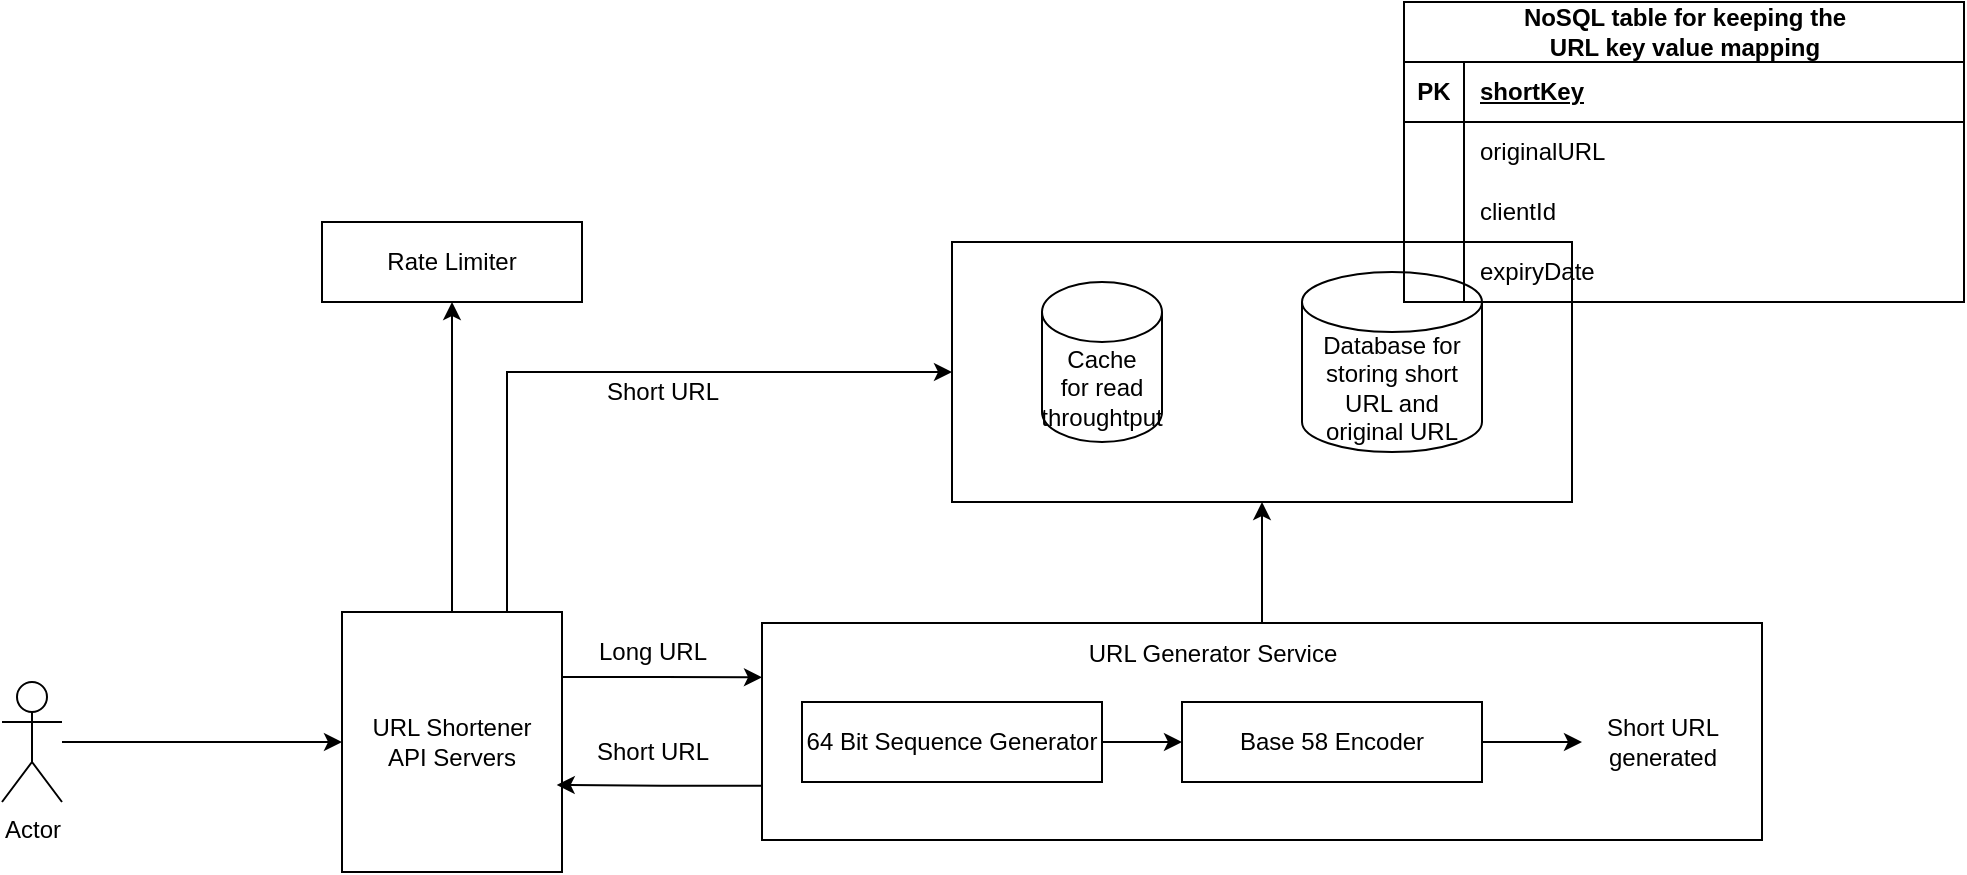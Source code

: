 <mxfile version="25.0.0">
  <diagram name="Page-1" id="KNPRO4BdjhVBIe6kqxwZ">
    <mxGraphModel dx="1647" dy="2034" grid="1" gridSize="10" guides="1" tooltips="1" connect="1" arrows="1" fold="1" page="1" pageScale="1" pageWidth="827" pageHeight="1169" math="0" shadow="0">
      <root>
        <mxCell id="0" />
        <mxCell id="1" parent="0" />
        <mxCell id="k8FyuY1UuAjyHY6vViVl-16" value="" style="rounded=0;whiteSpace=wrap;html=1;" vertex="1" parent="1">
          <mxGeometry x="545" y="-10" width="310" height="130" as="geometry" />
        </mxCell>
        <mxCell id="k8FyuY1UuAjyHY6vViVl-20" style="edgeStyle=orthogonalEdgeStyle;rounded=0;orthogonalLoop=1;jettySize=auto;html=1;entryX=0.5;entryY=1;entryDx=0;entryDy=0;" edge="1" parent="1" source="k8FyuY1UuAjyHY6vViVl-3" target="k8FyuY1UuAjyHY6vViVl-16">
          <mxGeometry relative="1" as="geometry" />
        </mxCell>
        <mxCell id="k8FyuY1UuAjyHY6vViVl-3" value="" style="rounded=0;whiteSpace=wrap;html=1;" vertex="1" parent="1">
          <mxGeometry x="450" y="180.5" width="500" height="108.5" as="geometry" />
        </mxCell>
        <mxCell id="k8FyuY1UuAjyHY6vViVl-22" style="edgeStyle=orthogonalEdgeStyle;rounded=0;orthogonalLoop=1;jettySize=auto;html=1;entryX=0;entryY=0.5;entryDx=0;entryDy=0;" edge="1" parent="1" source="k8FyuY1UuAjyHY6vViVl-1" target="k8FyuY1UuAjyHY6vViVl-2">
          <mxGeometry relative="1" as="geometry" />
        </mxCell>
        <mxCell id="k8FyuY1UuAjyHY6vViVl-1" value="Actor" style="shape=umlActor;verticalLabelPosition=bottom;verticalAlign=top;html=1;outlineConnect=0;" vertex="1" parent="1">
          <mxGeometry x="70" y="210" width="30" height="60" as="geometry" />
        </mxCell>
        <mxCell id="k8FyuY1UuAjyHY6vViVl-23" style="edgeStyle=orthogonalEdgeStyle;rounded=0;orthogonalLoop=1;jettySize=auto;html=1;entryX=0.5;entryY=1;entryDx=0;entryDy=0;" edge="1" parent="1" source="k8FyuY1UuAjyHY6vViVl-2" target="k8FyuY1UuAjyHY6vViVl-21">
          <mxGeometry relative="1" as="geometry" />
        </mxCell>
        <mxCell id="k8FyuY1UuAjyHY6vViVl-25" style="edgeStyle=orthogonalEdgeStyle;rounded=0;orthogonalLoop=1;jettySize=auto;html=1;exitX=1;exitY=0.25;exitDx=0;exitDy=0;entryX=0;entryY=0.25;entryDx=0;entryDy=0;" edge="1" parent="1" source="k8FyuY1UuAjyHY6vViVl-2" target="k8FyuY1UuAjyHY6vViVl-3">
          <mxGeometry relative="1" as="geometry" />
        </mxCell>
        <mxCell id="k8FyuY1UuAjyHY6vViVl-29" style="edgeStyle=orthogonalEdgeStyle;rounded=0;orthogonalLoop=1;jettySize=auto;html=1;exitX=0.75;exitY=0;exitDx=0;exitDy=0;entryX=0;entryY=0.5;entryDx=0;entryDy=0;" edge="1" parent="1" source="k8FyuY1UuAjyHY6vViVl-2" target="k8FyuY1UuAjyHY6vViVl-16">
          <mxGeometry relative="1" as="geometry" />
        </mxCell>
        <mxCell id="k8FyuY1UuAjyHY6vViVl-2" value="&lt;div&gt;URL Shortener&lt;/div&gt;API Servers" style="rounded=0;whiteSpace=wrap;html=1;" vertex="1" parent="1">
          <mxGeometry x="240" y="175" width="110" height="130" as="geometry" />
        </mxCell>
        <mxCell id="k8FyuY1UuAjyHY6vViVl-12" style="edgeStyle=orthogonalEdgeStyle;rounded=0;orthogonalLoop=1;jettySize=auto;html=1;entryX=0;entryY=0.5;entryDx=0;entryDy=0;" edge="1" parent="1" source="k8FyuY1UuAjyHY6vViVl-4" target="k8FyuY1UuAjyHY6vViVl-6">
          <mxGeometry relative="1" as="geometry" />
        </mxCell>
        <mxCell id="k8FyuY1UuAjyHY6vViVl-4" value="64 Bit Sequence Generator" style="rounded=0;whiteSpace=wrap;html=1;" vertex="1" parent="1">
          <mxGeometry x="470" y="220" width="150" height="40" as="geometry" />
        </mxCell>
        <mxCell id="k8FyuY1UuAjyHY6vViVl-14" style="edgeStyle=orthogonalEdgeStyle;rounded=0;orthogonalLoop=1;jettySize=auto;html=1;" edge="1" parent="1" source="k8FyuY1UuAjyHY6vViVl-6" target="k8FyuY1UuAjyHY6vViVl-11">
          <mxGeometry relative="1" as="geometry" />
        </mxCell>
        <mxCell id="k8FyuY1UuAjyHY6vViVl-6" value="Base 58 Encoder" style="rounded=0;whiteSpace=wrap;html=1;" vertex="1" parent="1">
          <mxGeometry x="660" y="220" width="150" height="40" as="geometry" />
        </mxCell>
        <mxCell id="k8FyuY1UuAjyHY6vViVl-7" value="URL Generator Service" style="text;html=1;align=center;verticalAlign=middle;resizable=0;points=[];autosize=1;strokeColor=none;fillColor=none;" vertex="1" parent="1">
          <mxGeometry x="600" y="180.5" width="150" height="30" as="geometry" />
        </mxCell>
        <mxCell id="k8FyuY1UuAjyHY6vViVl-11" value="Short URL&lt;div&gt;generated&lt;/div&gt;" style="text;html=1;align=center;verticalAlign=middle;resizable=0;points=[];autosize=1;strokeColor=none;fillColor=none;" vertex="1" parent="1">
          <mxGeometry x="860" y="220" width="80" height="40" as="geometry" />
        </mxCell>
        <mxCell id="k8FyuY1UuAjyHY6vViVl-17" value="Cache&lt;div&gt;for read throughtput&lt;/div&gt;" style="shape=cylinder3;whiteSpace=wrap;html=1;boundedLbl=1;backgroundOutline=1;size=15;" vertex="1" parent="1">
          <mxGeometry x="590" y="10" width="60" height="80" as="geometry" />
        </mxCell>
        <mxCell id="k8FyuY1UuAjyHY6vViVl-18" value="Database for storing short URL and original URL" style="shape=cylinder3;whiteSpace=wrap;html=1;boundedLbl=1;backgroundOutline=1;size=15;" vertex="1" parent="1">
          <mxGeometry x="720" y="5" width="90" height="90" as="geometry" />
        </mxCell>
        <mxCell id="k8FyuY1UuAjyHY6vViVl-21" value="Rate Limiter" style="rounded=0;whiteSpace=wrap;html=1;" vertex="1" parent="1">
          <mxGeometry x="230" y="-20" width="130" height="40" as="geometry" />
        </mxCell>
        <mxCell id="k8FyuY1UuAjyHY6vViVl-26" style="edgeStyle=orthogonalEdgeStyle;rounded=0;orthogonalLoop=1;jettySize=auto;html=1;exitX=0;exitY=0.75;exitDx=0;exitDy=0;entryX=0.976;entryY=0.665;entryDx=0;entryDy=0;entryPerimeter=0;" edge="1" parent="1" source="k8FyuY1UuAjyHY6vViVl-3" target="k8FyuY1UuAjyHY6vViVl-2">
          <mxGeometry relative="1" as="geometry" />
        </mxCell>
        <mxCell id="k8FyuY1UuAjyHY6vViVl-27" value="Long URL" style="text;html=1;align=center;verticalAlign=middle;resizable=0;points=[];autosize=1;strokeColor=none;fillColor=none;" vertex="1" parent="1">
          <mxGeometry x="355" y="180" width="80" height="30" as="geometry" />
        </mxCell>
        <mxCell id="k8FyuY1UuAjyHY6vViVl-28" value="Short URL" style="text;html=1;align=center;verticalAlign=middle;resizable=0;points=[];autosize=1;strokeColor=none;fillColor=none;" vertex="1" parent="1">
          <mxGeometry x="355" y="230" width="80" height="30" as="geometry" />
        </mxCell>
        <mxCell id="k8FyuY1UuAjyHY6vViVl-30" value="Short URL" style="text;html=1;align=center;verticalAlign=middle;resizable=0;points=[];autosize=1;strokeColor=none;fillColor=none;" vertex="1" parent="1">
          <mxGeometry x="360" y="50" width="80" height="30" as="geometry" />
        </mxCell>
        <mxCell id="k8FyuY1UuAjyHY6vViVl-31" value="NoSQL table for keeping the&lt;div&gt;URL key value mapping&lt;/div&gt;" style="shape=table;startSize=30;container=1;collapsible=1;childLayout=tableLayout;fixedRows=1;rowLines=0;fontStyle=1;align=center;resizeLast=1;html=1;" vertex="1" parent="1">
          <mxGeometry x="771" y="-130" width="280" height="150" as="geometry" />
        </mxCell>
        <mxCell id="k8FyuY1UuAjyHY6vViVl-32" value="" style="shape=tableRow;horizontal=0;startSize=0;swimlaneHead=0;swimlaneBody=0;fillColor=none;collapsible=0;dropTarget=0;points=[[0,0.5],[1,0.5]];portConstraint=eastwest;top=0;left=0;right=0;bottom=1;" vertex="1" parent="k8FyuY1UuAjyHY6vViVl-31">
          <mxGeometry y="30" width="280" height="30" as="geometry" />
        </mxCell>
        <mxCell id="k8FyuY1UuAjyHY6vViVl-33" value="PK" style="shape=partialRectangle;connectable=0;fillColor=none;top=0;left=0;bottom=0;right=0;fontStyle=1;overflow=hidden;whiteSpace=wrap;html=1;" vertex="1" parent="k8FyuY1UuAjyHY6vViVl-32">
          <mxGeometry width="30" height="30" as="geometry">
            <mxRectangle width="30" height="30" as="alternateBounds" />
          </mxGeometry>
        </mxCell>
        <mxCell id="k8FyuY1UuAjyHY6vViVl-34" value="shortKey" style="shape=partialRectangle;connectable=0;fillColor=none;top=0;left=0;bottom=0;right=0;align=left;spacingLeft=6;fontStyle=5;overflow=hidden;whiteSpace=wrap;html=1;" vertex="1" parent="k8FyuY1UuAjyHY6vViVl-32">
          <mxGeometry x="30" width="250" height="30" as="geometry">
            <mxRectangle width="250" height="30" as="alternateBounds" />
          </mxGeometry>
        </mxCell>
        <mxCell id="k8FyuY1UuAjyHY6vViVl-35" value="" style="shape=tableRow;horizontal=0;startSize=0;swimlaneHead=0;swimlaneBody=0;fillColor=none;collapsible=0;dropTarget=0;points=[[0,0.5],[1,0.5]];portConstraint=eastwest;top=0;left=0;right=0;bottom=0;" vertex="1" parent="k8FyuY1UuAjyHY6vViVl-31">
          <mxGeometry y="60" width="280" height="30" as="geometry" />
        </mxCell>
        <mxCell id="k8FyuY1UuAjyHY6vViVl-36" value="" style="shape=partialRectangle;connectable=0;fillColor=none;top=0;left=0;bottom=0;right=0;editable=1;overflow=hidden;whiteSpace=wrap;html=1;" vertex="1" parent="k8FyuY1UuAjyHY6vViVl-35">
          <mxGeometry width="30" height="30" as="geometry">
            <mxRectangle width="30" height="30" as="alternateBounds" />
          </mxGeometry>
        </mxCell>
        <mxCell id="k8FyuY1UuAjyHY6vViVl-37" value="originalURL" style="shape=partialRectangle;connectable=0;fillColor=none;top=0;left=0;bottom=0;right=0;align=left;spacingLeft=6;overflow=hidden;whiteSpace=wrap;html=1;" vertex="1" parent="k8FyuY1UuAjyHY6vViVl-35">
          <mxGeometry x="30" width="250" height="30" as="geometry">
            <mxRectangle width="250" height="30" as="alternateBounds" />
          </mxGeometry>
        </mxCell>
        <mxCell id="k8FyuY1UuAjyHY6vViVl-38" value="" style="shape=tableRow;horizontal=0;startSize=0;swimlaneHead=0;swimlaneBody=0;fillColor=none;collapsible=0;dropTarget=0;points=[[0,0.5],[1,0.5]];portConstraint=eastwest;top=0;left=0;right=0;bottom=0;" vertex="1" parent="k8FyuY1UuAjyHY6vViVl-31">
          <mxGeometry y="90" width="280" height="30" as="geometry" />
        </mxCell>
        <mxCell id="k8FyuY1UuAjyHY6vViVl-39" value="" style="shape=partialRectangle;connectable=0;fillColor=none;top=0;left=0;bottom=0;right=0;editable=1;overflow=hidden;whiteSpace=wrap;html=1;" vertex="1" parent="k8FyuY1UuAjyHY6vViVl-38">
          <mxGeometry width="30" height="30" as="geometry">
            <mxRectangle width="30" height="30" as="alternateBounds" />
          </mxGeometry>
        </mxCell>
        <mxCell id="k8FyuY1UuAjyHY6vViVl-40" value="clientId" style="shape=partialRectangle;connectable=0;fillColor=none;top=0;left=0;bottom=0;right=0;align=left;spacingLeft=6;overflow=hidden;whiteSpace=wrap;html=1;" vertex="1" parent="k8FyuY1UuAjyHY6vViVl-38">
          <mxGeometry x="30" width="250" height="30" as="geometry">
            <mxRectangle width="250" height="30" as="alternateBounds" />
          </mxGeometry>
        </mxCell>
        <mxCell id="k8FyuY1UuAjyHY6vViVl-41" value="" style="shape=tableRow;horizontal=0;startSize=0;swimlaneHead=0;swimlaneBody=0;fillColor=none;collapsible=0;dropTarget=0;points=[[0,0.5],[1,0.5]];portConstraint=eastwest;top=0;left=0;right=0;bottom=0;" vertex="1" parent="k8FyuY1UuAjyHY6vViVl-31">
          <mxGeometry y="120" width="280" height="30" as="geometry" />
        </mxCell>
        <mxCell id="k8FyuY1UuAjyHY6vViVl-42" value="" style="shape=partialRectangle;connectable=0;fillColor=none;top=0;left=0;bottom=0;right=0;editable=1;overflow=hidden;whiteSpace=wrap;html=1;" vertex="1" parent="k8FyuY1UuAjyHY6vViVl-41">
          <mxGeometry width="30" height="30" as="geometry">
            <mxRectangle width="30" height="30" as="alternateBounds" />
          </mxGeometry>
        </mxCell>
        <mxCell id="k8FyuY1UuAjyHY6vViVl-43" value="expiryDate" style="shape=partialRectangle;connectable=0;fillColor=none;top=0;left=0;bottom=0;right=0;align=left;spacingLeft=6;overflow=hidden;whiteSpace=wrap;html=1;" vertex="1" parent="k8FyuY1UuAjyHY6vViVl-41">
          <mxGeometry x="30" width="250" height="30" as="geometry">
            <mxRectangle width="250" height="30" as="alternateBounds" />
          </mxGeometry>
        </mxCell>
      </root>
    </mxGraphModel>
  </diagram>
</mxfile>
